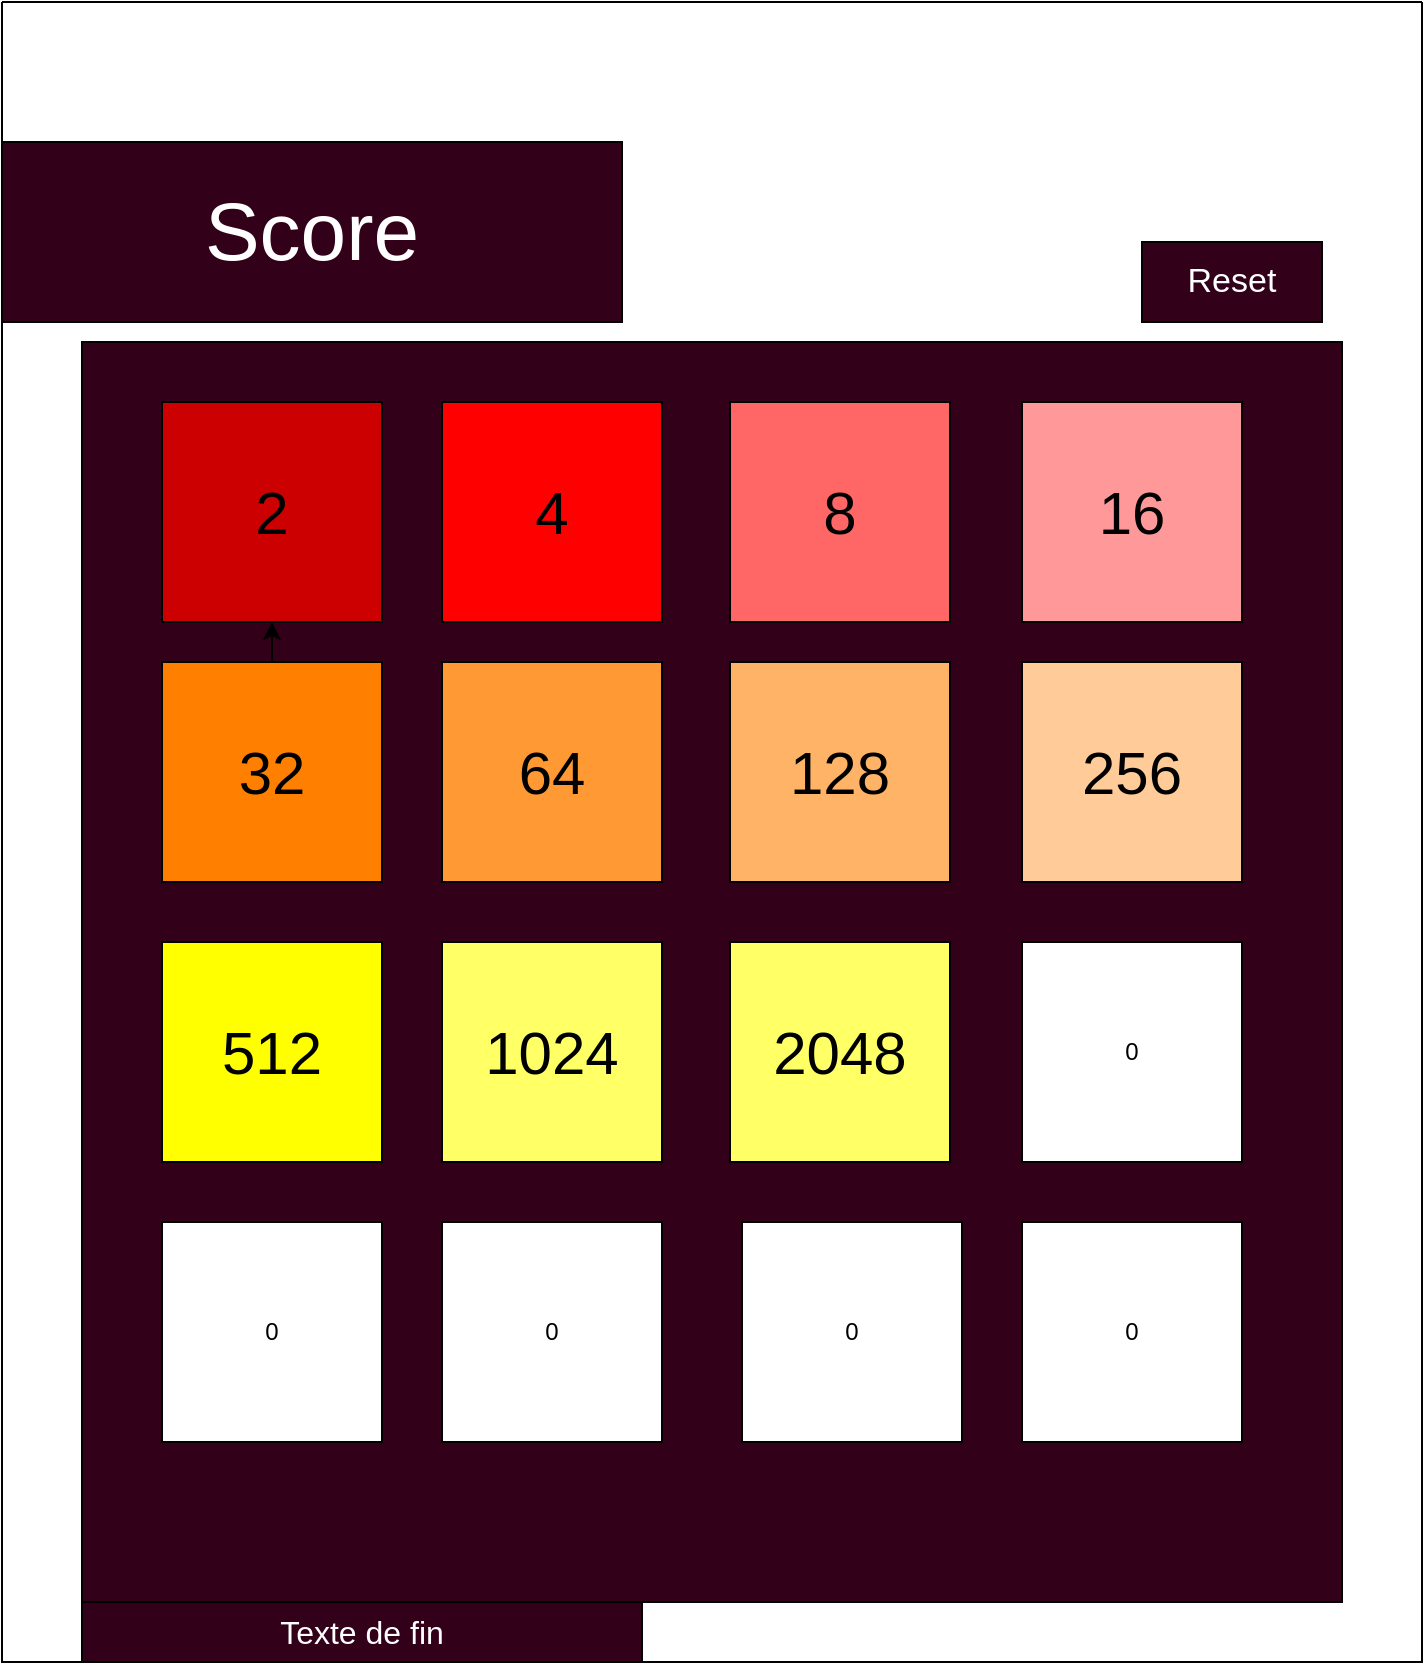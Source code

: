 <mxfile version="26.0.4">
  <diagram name="Page-1" id="5NBJC3bVgoVCYQ7UvFjZ">
    <mxGraphModel dx="1434" dy="844" grid="1" gridSize="10" guides="1" tooltips="1" connect="1" arrows="1" fold="1" page="1" pageScale="1" pageWidth="827" pageHeight="1169" math="0" shadow="0">
      <root>
        <mxCell id="0" />
        <mxCell id="1" parent="0" />
        <mxCell id="FNNNDntsUIHysSBuFTVx-46" value="" style="whiteSpace=wrap;html=1;aspect=fixed;fillColor=#33001A;rounded=0;" parent="1" vertex="1">
          <mxGeometry x="90" y="210" width="630" height="630" as="geometry" />
        </mxCell>
        <mxCell id="FNNNDntsUIHysSBuFTVx-47" value="&lt;font style=&quot;font-size: 30px;&quot;&gt;2&lt;/font&gt;" style="whiteSpace=wrap;html=1;aspect=fixed;fillColor=#CC0000;strokeWidth=1;rounded=0;" parent="1" vertex="1">
          <mxGeometry x="130" y="240" width="110" height="110" as="geometry" />
        </mxCell>
        <mxCell id="FNNNDntsUIHysSBuFTVx-49" value="&lt;font style=&quot;font-size: 30px;&quot;&gt;4&lt;/font&gt;" style="whiteSpace=wrap;html=1;aspect=fixed;fillColor=#FF0000;rounded=0;" parent="1" vertex="1">
          <mxGeometry x="270" y="240" width="110" height="110" as="geometry" />
        </mxCell>
        <mxCell id="FNNNDntsUIHysSBuFTVx-50" value="&lt;font style=&quot;font-size: 30px;&quot;&gt;8&lt;/font&gt;" style="whiteSpace=wrap;html=1;aspect=fixed;fillColor=#FF6666;rounded=0;" parent="1" vertex="1">
          <mxGeometry x="414" y="240" width="110" height="110" as="geometry" />
        </mxCell>
        <mxCell id="FNNNDntsUIHysSBuFTVx-51" value="&lt;font style=&quot;font-size: 30px;&quot;&gt;16&lt;/font&gt;" style="whiteSpace=wrap;html=1;aspect=fixed;fillColor=#FF9999;rounded=0;" parent="1" vertex="1">
          <mxGeometry x="560" y="240" width="110" height="110" as="geometry" />
        </mxCell>
        <mxCell id="FNNNDntsUIHysSBuFTVx-71" value="" style="edgeStyle=orthogonalEdgeStyle;orthogonalLoop=1;jettySize=auto;html=1;" parent="1" source="FNNNDntsUIHysSBuFTVx-52" target="FNNNDntsUIHysSBuFTVx-47" edge="1">
          <mxGeometry relative="1" as="geometry" />
        </mxCell>
        <mxCell id="FNNNDntsUIHysSBuFTVx-52" value="&lt;font style=&quot;font-size: 30px;&quot;&gt;32&lt;/font&gt;" style="whiteSpace=wrap;html=1;aspect=fixed;fillColor=#FF8000;rounded=0;" parent="1" vertex="1">
          <mxGeometry x="130" y="370" width="110" height="110" as="geometry" />
        </mxCell>
        <mxCell id="FNNNDntsUIHysSBuFTVx-53" value="&lt;font style=&quot;font-size: 30px;&quot;&gt;512&lt;/font&gt;" style="whiteSpace=wrap;html=1;aspect=fixed;fillColor=#FFFF00;rounded=0;" parent="1" vertex="1">
          <mxGeometry x="130" y="510" width="110" height="110" as="geometry" />
        </mxCell>
        <mxCell id="FNNNDntsUIHysSBuFTVx-54" value="0" style="whiteSpace=wrap;html=1;aspect=fixed;rounded=0;" parent="1" vertex="1">
          <mxGeometry x="130" y="650" width="110" height="110" as="geometry" />
        </mxCell>
        <mxCell id="FNNNDntsUIHysSBuFTVx-55" value="&lt;font style=&quot;font-size: 30px;&quot;&gt;64&lt;/font&gt;" style="whiteSpace=wrap;html=1;aspect=fixed;fillColor=#FF9933;rounded=0;" parent="1" vertex="1">
          <mxGeometry x="270" y="370" width="110" height="110" as="geometry" />
        </mxCell>
        <mxCell id="FNNNDntsUIHysSBuFTVx-56" value="&lt;font style=&quot;font-size: 30px;&quot;&gt;128&lt;/font&gt;" style="whiteSpace=wrap;html=1;aspect=fixed;fillColor=#FFB366;rounded=0;" parent="1" vertex="1">
          <mxGeometry x="414" y="370" width="110" height="110" as="geometry" />
        </mxCell>
        <mxCell id="FNNNDntsUIHysSBuFTVx-57" value="&lt;font style=&quot;font-size: 30px;&quot;&gt;256&lt;/font&gt;" style="whiteSpace=wrap;html=1;aspect=fixed;fillColor=#FFCC99;rounded=0;" parent="1" vertex="1">
          <mxGeometry x="560" y="370" width="110" height="110" as="geometry" />
        </mxCell>
        <mxCell id="FNNNDntsUIHysSBuFTVx-58" value="&lt;font style=&quot;font-size: 30px;&quot;&gt;1024&lt;/font&gt;" style="whiteSpace=wrap;html=1;aspect=fixed;fillColor=#FFFF66;rounded=0;" parent="1" vertex="1">
          <mxGeometry x="270" y="510" width="110" height="110" as="geometry" />
        </mxCell>
        <mxCell id="FNNNDntsUIHysSBuFTVx-59" value="&lt;font style=&quot;font-size: 30px;&quot;&gt;2048&lt;/font&gt;" style="whiteSpace=wrap;html=1;aspect=fixed;fillColor=#FFFF66;rounded=0;" parent="1" vertex="1">
          <mxGeometry x="414" y="510" width="110" height="110" as="geometry" />
        </mxCell>
        <mxCell id="FNNNDntsUIHysSBuFTVx-60" value="0" style="whiteSpace=wrap;html=1;aspect=fixed;rounded=0;" parent="1" vertex="1">
          <mxGeometry x="560" y="510" width="110" height="110" as="geometry" />
        </mxCell>
        <mxCell id="FNNNDntsUIHysSBuFTVx-61" value="0" style="whiteSpace=wrap;html=1;aspect=fixed;rounded=0;" parent="1" vertex="1">
          <mxGeometry x="270" y="650" width="110" height="110" as="geometry" />
        </mxCell>
        <mxCell id="FNNNDntsUIHysSBuFTVx-62" value="0" style="whiteSpace=wrap;html=1;aspect=fixed;rounded=0;" parent="1" vertex="1">
          <mxGeometry x="420" y="650" width="110" height="110" as="geometry" />
        </mxCell>
        <mxCell id="FNNNDntsUIHysSBuFTVx-63" value="0" style="whiteSpace=wrap;html=1;aspect=fixed;rounded=0;" parent="1" vertex="1">
          <mxGeometry x="560" y="650" width="110" height="110" as="geometry" />
        </mxCell>
        <mxCell id="FNNNDntsUIHysSBuFTVx-69" value="&lt;font style=&quot;color: rgb(255, 255, 255); font-size: 17px;&quot;&gt;Reset&lt;/font&gt;" style="rounded=0;whiteSpace=wrap;html=1;fillColor=#33001A;" parent="1" vertex="1">
          <mxGeometry x="620" y="160" width="90" height="40" as="geometry" />
        </mxCell>
        <mxCell id="FNNNDntsUIHysSBuFTVx-70" value="" style="swimlane;startSize=0;fillColor=#33001A;rounded=0;strokeColor=default;" parent="1" vertex="1">
          <mxGeometry x="50" y="40" width="710" height="830" as="geometry" />
        </mxCell>
        <mxCell id="FNNNDntsUIHysSBuFTVx-68" value="&lt;font style=&quot;color: rgb(255, 255, 255); font-size: 16px;&quot;&gt;Texte de fin&lt;/font&gt;" style="rounded=0;whiteSpace=wrap;html=1;fillColor=#33001A;" parent="FNNNDntsUIHysSBuFTVx-70" vertex="1">
          <mxGeometry x="40" y="800" width="280" height="30" as="geometry" />
        </mxCell>
        <mxCell id="FNNNDntsUIHysSBuFTVx-65" value="&lt;font style=&quot;color: rgb(255, 255, 255); font-size: 41px;&quot;&gt;Score&lt;/font&gt;" style="rounded=0;whiteSpace=wrap;html=1;fillColor=#33001A;" parent="FNNNDntsUIHysSBuFTVx-70" vertex="1">
          <mxGeometry y="70" width="310" height="90" as="geometry" />
        </mxCell>
      </root>
    </mxGraphModel>
  </diagram>
</mxfile>
